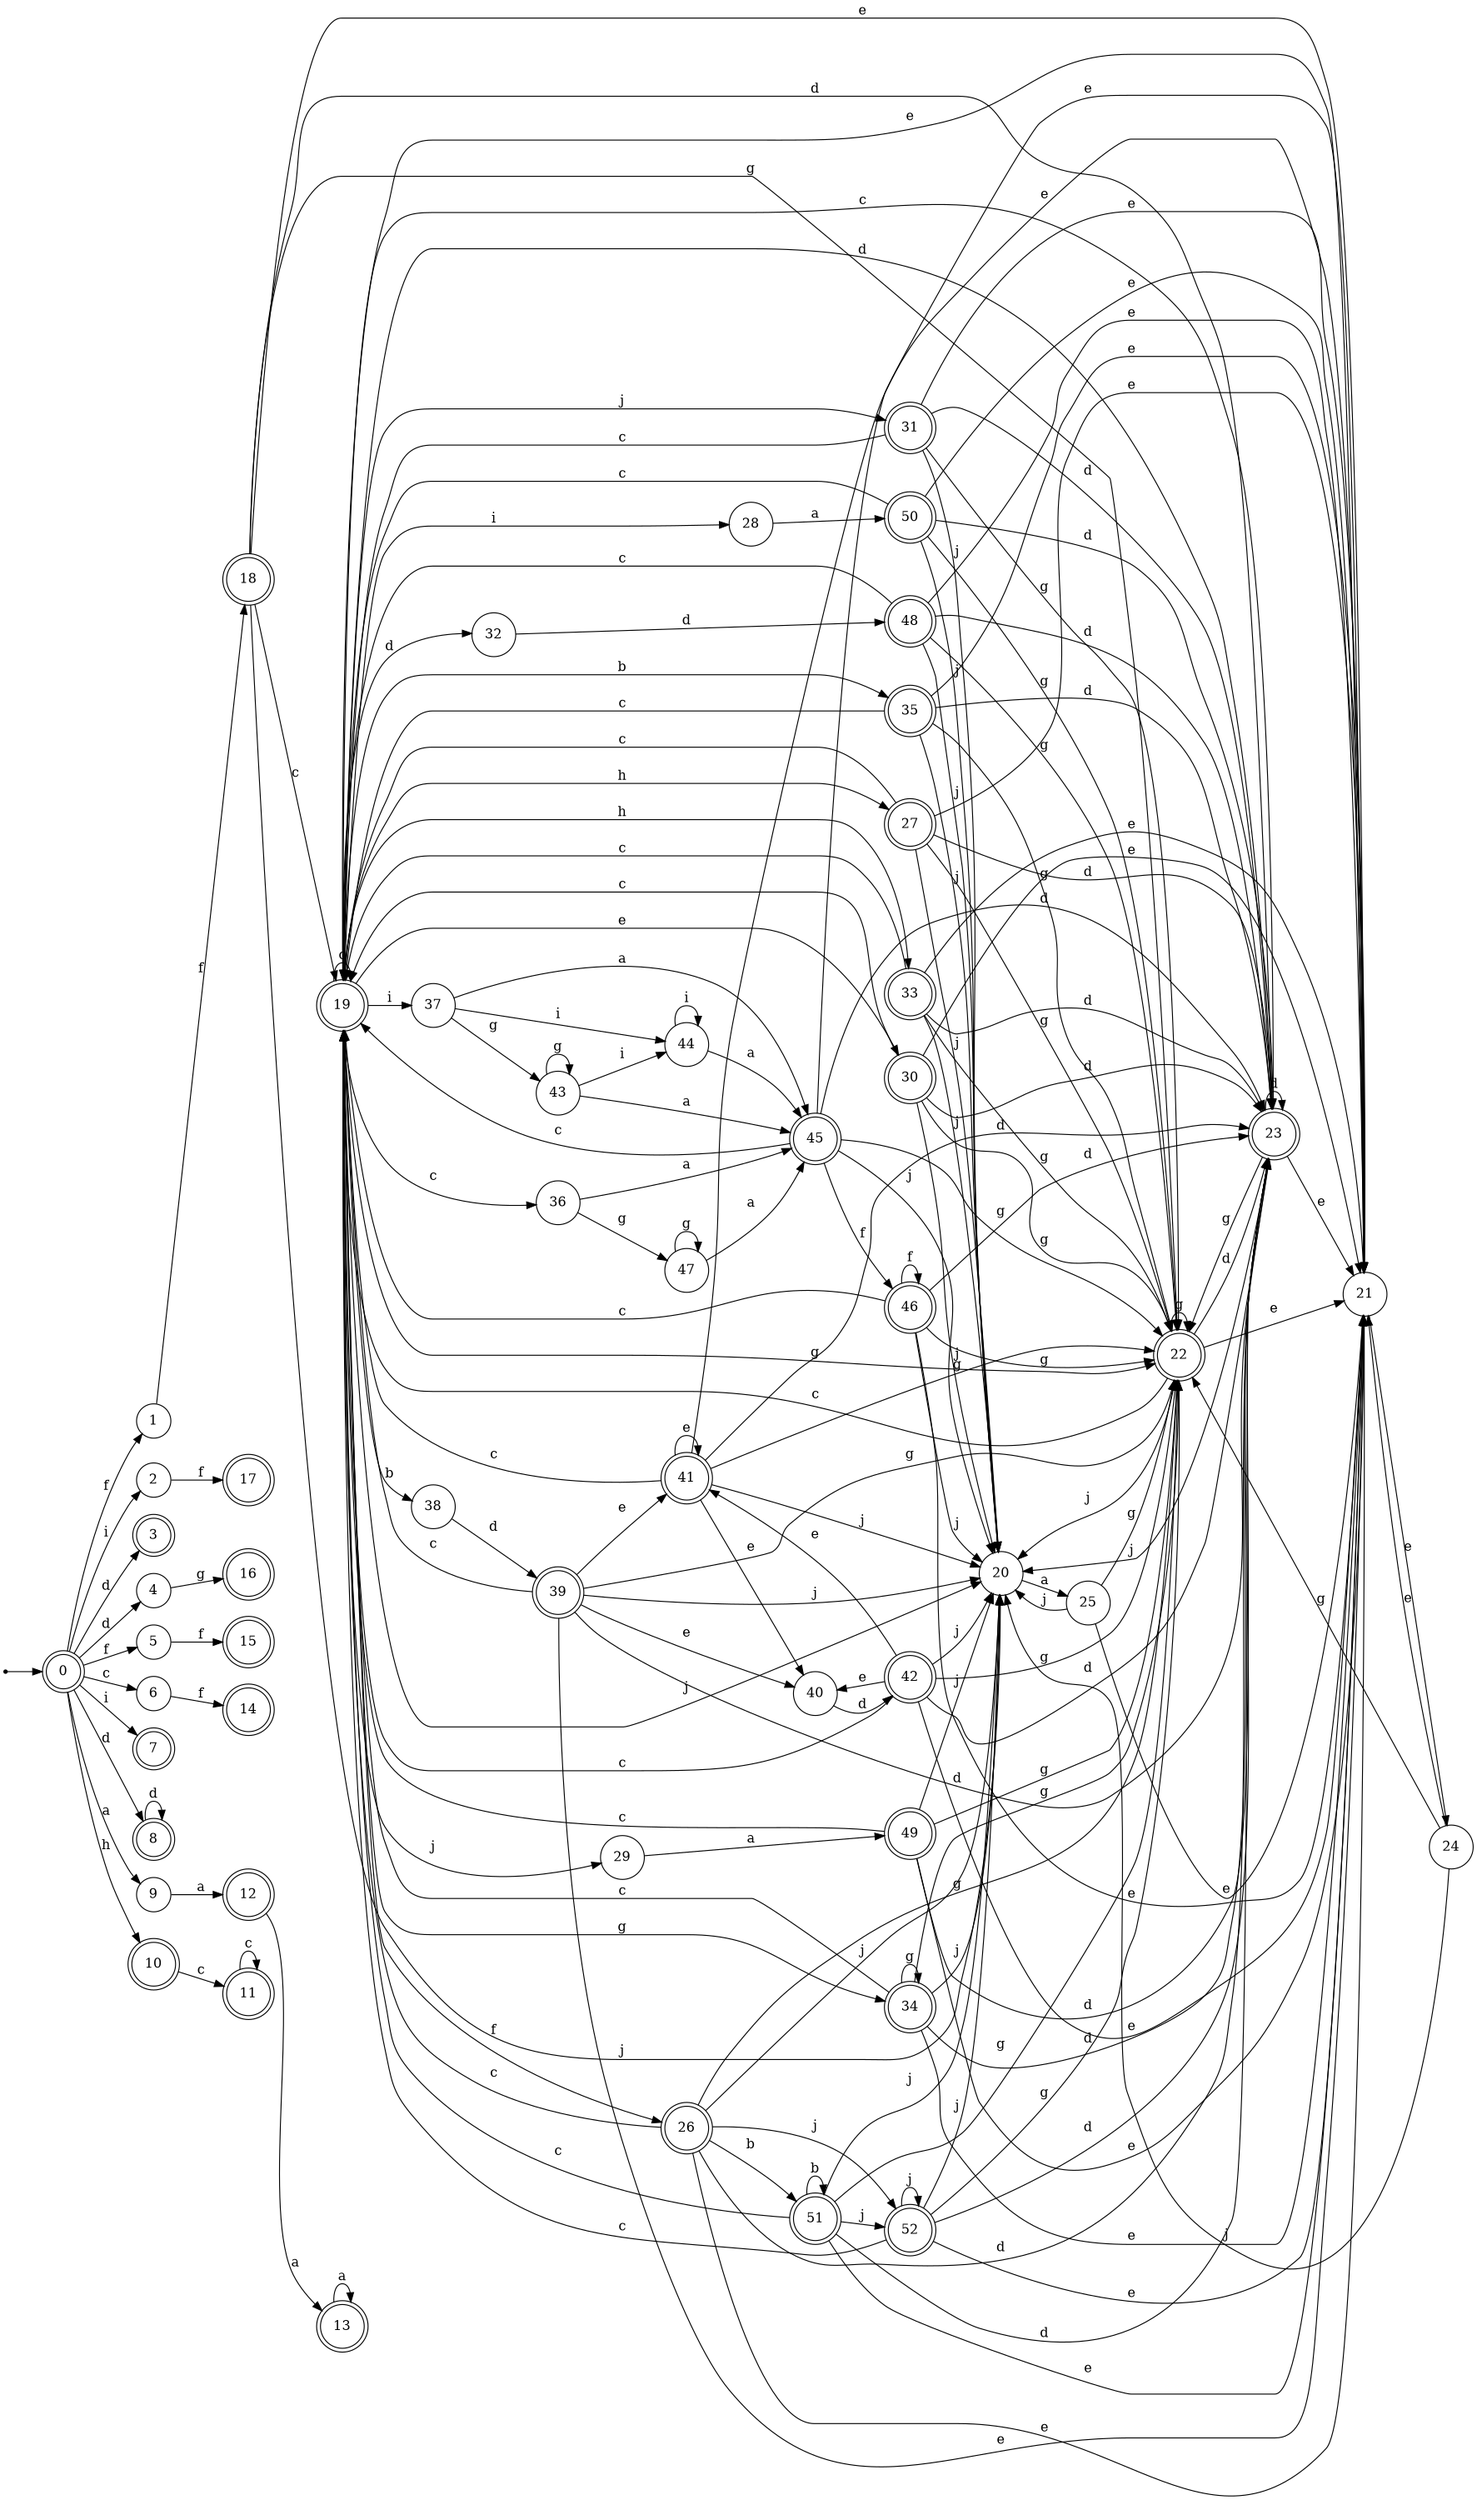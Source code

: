 digraph finite_state_machine {
rankdir=LR;
size="20,20";
node [shape = point]; "dummy0"
node [shape = doublecircle]; "0";"dummy0" -> "0";
node [shape = circle]; "1";
node [shape = circle]; "2";
node [shape = doublecircle]; "3";node [shape = circle]; "4";
node [shape = circle]; "5";
node [shape = circle]; "6";
node [shape = doublecircle]; "7";node [shape = doublecircle]; "8";node [shape = circle]; "9";
node [shape = doublecircle]; "10";node [shape = doublecircle]; "11";node [shape = doublecircle]; "12";node [shape = doublecircle]; "13";node [shape = doublecircle]; "14";node [shape = doublecircle]; "15";node [shape = doublecircle]; "16";node [shape = doublecircle]; "17";node [shape = doublecircle]; "18";node [shape = doublecircle]; "19";node [shape = circle]; "20";
node [shape = circle]; "21";
node [shape = doublecircle]; "22";node [shape = doublecircle]; "23";node [shape = circle]; "24";
node [shape = circle]; "25";
node [shape = doublecircle]; "26";node [shape = doublecircle]; "27";node [shape = circle]; "28";
node [shape = circle]; "29";
node [shape = doublecircle]; "30";node [shape = doublecircle]; "31";node [shape = circle]; "32";
node [shape = doublecircle]; "33";node [shape = doublecircle]; "34";node [shape = doublecircle]; "35";node [shape = circle]; "36";
node [shape = circle]; "37";
node [shape = circle]; "38";
node [shape = doublecircle]; "39";node [shape = circle]; "40";
node [shape = doublecircle]; "41";node [shape = doublecircle]; "42";node [shape = circle]; "43";
node [shape = circle]; "44";
node [shape = doublecircle]; "45";node [shape = doublecircle]; "46";node [shape = circle]; "47";
node [shape = doublecircle]; "48";node [shape = doublecircle]; "49";node [shape = doublecircle]; "50";node [shape = doublecircle]; "51";node [shape = doublecircle]; "52";"0" -> "1" [label = "f"];
 "0" -> "5" [label = "f"];
 "0" -> "2" [label = "i"];
 "0" -> "7" [label = "i"];
 "0" -> "8" [label = "d"];
 "0" -> "3" [label = "d"];
 "0" -> "4" [label = "d"];
 "0" -> "6" [label = "c"];
 "0" -> "9" [label = "a"];
 "0" -> "10" [label = "h"];
 "10" -> "11" [label = "c"];
 "11" -> "11" [label = "c"];
 "9" -> "12" [label = "a"];
 "12" -> "13" [label = "a"];
 "13" -> "13" [label = "a"];
 "8" -> "8" [label = "d"];
 "6" -> "14" [label = "f"];
 "5" -> "15" [label = "f"];
 "4" -> "16" [label = "g"];
 "2" -> "17" [label = "f"];
 "1" -> "18" [label = "f"];
 "18" -> "19" [label = "c"];
 "18" -> "20" [label = "j"];
 "18" -> "21" [label = "e"];
 "18" -> "22" [label = "g"];
 "18" -> "23" [label = "d"];
 "23" -> "23" [label = "d"];
 "23" -> "19" [label = "c"];
 "23" -> "20" [label = "j"];
 "23" -> "21" [label = "e"];
 "23" -> "22" [label = "g"];
 "22" -> "22" [label = "g"];
 "22" -> "20" [label = "j"];
 "22" -> "21" [label = "e"];
 "22" -> "19" [label = "c"];
 "22" -> "23" [label = "d"];
 "21" -> "24" [label = "e"];
 "24" -> "21" [label = "e"];
 "24" -> "20" [label = "j"];
 "24" -> "22" [label = "g"];
 "20" -> "25" [label = "a"];
 "25" -> "20" [label = "j"];
 "25" -> "21" [label = "e"];
 "25" -> "22" [label = "g"];
 "19" -> "19" [label = "c"];
 "19" -> "36" [label = "c"];
 "19" -> "26" [label = "f"];
 "19" -> "33" [label = "h"];
 "19" -> "27" [label = "h"];
 "19" -> "28" [label = "i"];
 "19" -> "37" [label = "i"];
 "19" -> "20" [label = "j"];
 "19" -> "29" [label = "j"];
 "19" -> "31" [label = "j"];
 "19" -> "21" [label = "e"];
 "19" -> "30" [label = "e"];
 "19" -> "32" [label = "d"];
 "19" -> "23" [label = "d"];
 "19" -> "34" [label = "g"];
 "19" -> "22" [label = "g"];
 "19" -> "35" [label = "b"];
 "19" -> "38" [label = "b"];
 "38" -> "39" [label = "d"];
 "39" -> "40" [label = "e"];
 "39" -> "41" [label = "e"];
 "39" -> "21" [label = "e"];
 "39" -> "19" [label = "c"];
 "39" -> "20" [label = "j"];
 "39" -> "22" [label = "g"];
 "39" -> "23" [label = "d"];
 "41" -> "40" [label = "e"];
 "41" -> "41" [label = "e"];
 "41" -> "21" [label = "e"];
 "41" -> "19" [label = "c"];
 "41" -> "20" [label = "j"];
 "41" -> "22" [label = "g"];
 "41" -> "23" [label = "d"];
 "40" -> "42" [label = "d"];
 "42" -> "40" [label = "e"];
 "42" -> "41" [label = "e"];
 "42" -> "21" [label = "e"];
 "42" -> "19" [label = "c"];
 "42" -> "20" [label = "j"];
 "42" -> "22" [label = "g"];
 "42" -> "23" [label = "d"];
 "37" -> "43" [label = "g"];
 "37" -> "44" [label = "i"];
 "37" -> "45" [label = "a"];
 "45" -> "46" [label = "f"];
 "45" -> "19" [label = "c"];
 "45" -> "20" [label = "j"];
 "45" -> "21" [label = "e"];
 "45" -> "22" [label = "g"];
 "45" -> "23" [label = "d"];
 "46" -> "46" [label = "f"];
 "46" -> "19" [label = "c"];
 "46" -> "20" [label = "j"];
 "46" -> "21" [label = "e"];
 "46" -> "22" [label = "g"];
 "46" -> "23" [label = "d"];
 "44" -> "44" [label = "i"];
 "44" -> "45" [label = "a"];
 "43" -> "43" [label = "g"];
 "43" -> "44" [label = "i"];
 "43" -> "45" [label = "a"];
 "36" -> "47" [label = "g"];
 "36" -> "45" [label = "a"];
 "47" -> "47" [label = "g"];
 "47" -> "45" [label = "a"];
 "35" -> "19" [label = "c"];
 "35" -> "20" [label = "j"];
 "35" -> "21" [label = "e"];
 "35" -> "22" [label = "g"];
 "35" -> "23" [label = "d"];
 "34" -> "34" [label = "g"];
 "34" -> "22" [label = "g"];
 "34" -> "19" [label = "c"];
 "34" -> "20" [label = "j"];
 "34" -> "21" [label = "e"];
 "34" -> "23" [label = "d"];
 "33" -> "19" [label = "c"];
 "33" -> "20" [label = "j"];
 "33" -> "21" [label = "e"];
 "33" -> "22" [label = "g"];
 "33" -> "23" [label = "d"];
 "32" -> "48" [label = "d"];
 "48" -> "19" [label = "c"];
 "48" -> "20" [label = "j"];
 "48" -> "21" [label = "e"];
 "48" -> "22" [label = "g"];
 "48" -> "23" [label = "d"];
 "31" -> "19" [label = "c"];
 "31" -> "20" [label = "j"];
 "31" -> "21" [label = "e"];
 "31" -> "22" [label = "g"];
 "31" -> "23" [label = "d"];
 "30" -> "19" [label = "c"];
 "30" -> "20" [label = "j"];
 "30" -> "21" [label = "e"];
 "30" -> "22" [label = "g"];
 "30" -> "23" [label = "d"];
 "29" -> "49" [label = "a"];
 "49" -> "19" [label = "c"];
 "49" -> "20" [label = "j"];
 "49" -> "21" [label = "e"];
 "49" -> "22" [label = "g"];
 "49" -> "23" [label = "d"];
 "28" -> "50" [label = "a"];
 "50" -> "19" [label = "c"];
 "50" -> "20" [label = "j"];
 "50" -> "21" [label = "e"];
 "50" -> "22" [label = "g"];
 "50" -> "23" [label = "d"];
 "27" -> "19" [label = "c"];
 "27" -> "20" [label = "j"];
 "27" -> "21" [label = "e"];
 "27" -> "22" [label = "g"];
 "27" -> "23" [label = "d"];
 "26" -> "51" [label = "b"];
 "26" -> "52" [label = "j"];
 "26" -> "20" [label = "j"];
 "26" -> "19" [label = "c"];
 "26" -> "21" [label = "e"];
 "26" -> "22" [label = "g"];
 "26" -> "23" [label = "d"];
 "52" -> "52" [label = "j"];
 "52" -> "20" [label = "j"];
 "52" -> "19" [label = "c"];
 "52" -> "21" [label = "e"];
 "52" -> "22" [label = "g"];
 "52" -> "23" [label = "d"];
 "51" -> "51" [label = "b"];
 "51" -> "52" [label = "j"];
 "51" -> "20" [label = "j"];
 "51" -> "19" [label = "c"];
 "51" -> "21" [label = "e"];
 "51" -> "22" [label = "g"];
 "51" -> "23" [label = "d"];
 }
